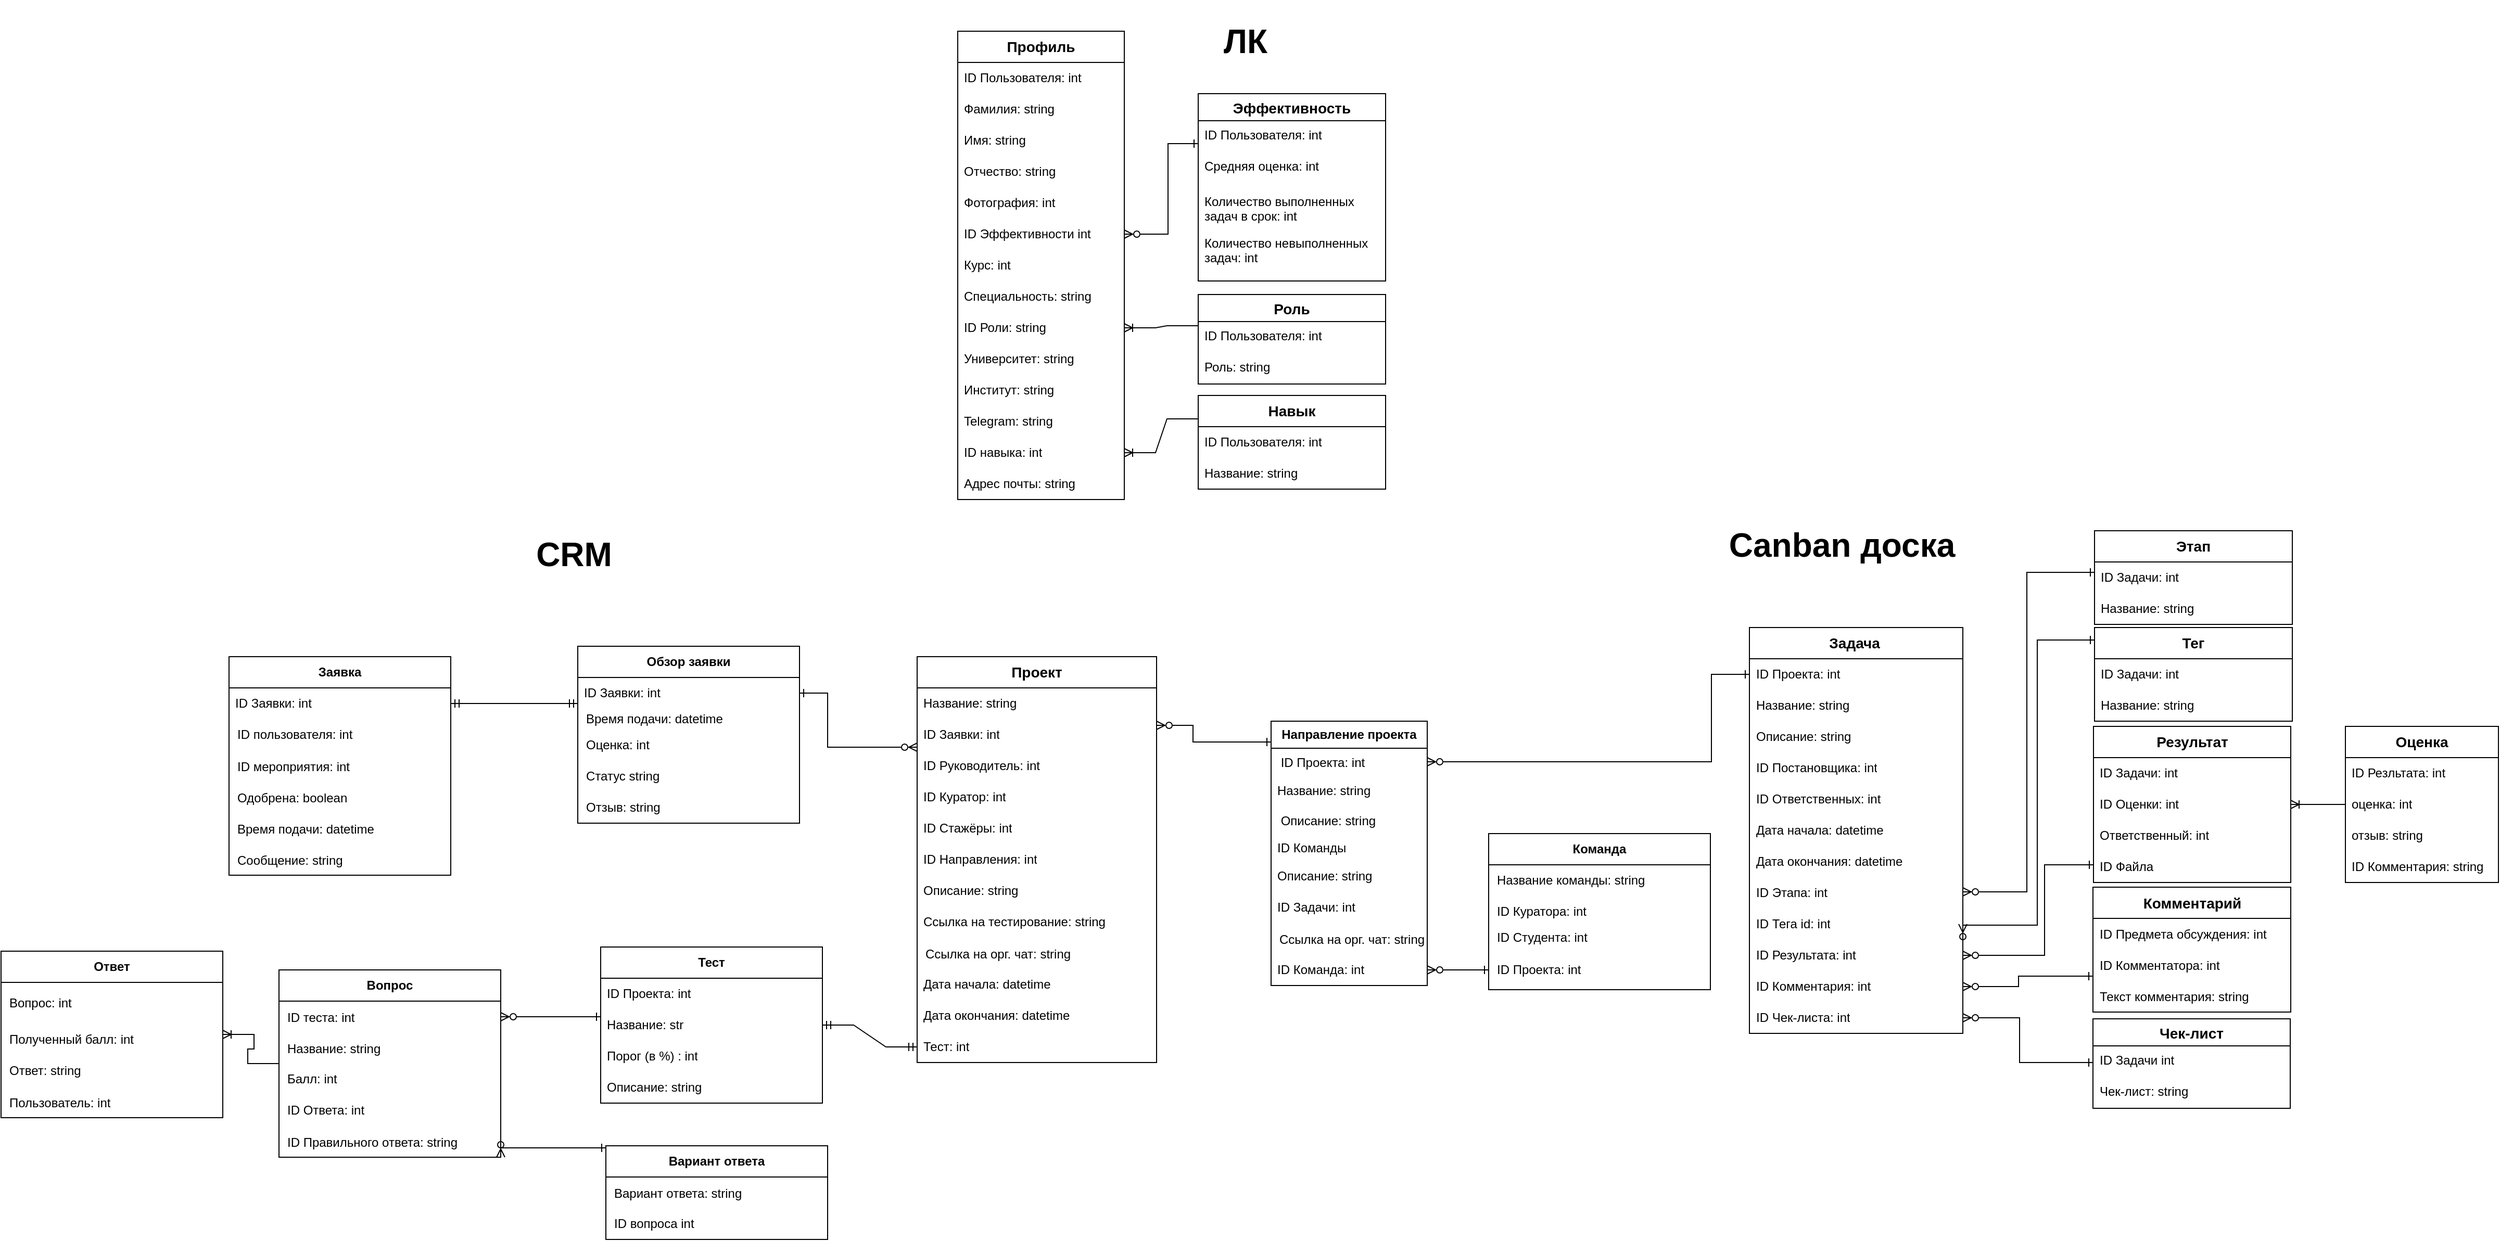 <mxfile version="25.0.3">
  <diagram name="Страница — 1" id="ueh79VDI5DlPUCjF52qU">
    <mxGraphModel dx="5101" dy="1562" grid="1" gridSize="10" guides="1" tooltips="1" connect="1" arrows="1" fold="1" page="1" pageScale="1" pageWidth="1169" pageHeight="827" math="0" shadow="0">
      <root>
        <mxCell id="0" />
        <mxCell id="1" parent="0" />
        <mxCell id="FM_s2L6RaiFU3NMV5SfK-1" value="&lt;h1&gt;&lt;font style=&quot;font-size: 32px;&quot;&gt;СRM&lt;/font&gt;&lt;/h1&gt;" style="text;html=1;align=center;verticalAlign=middle;resizable=0;points=[];autosize=1;strokeColor=none;fillColor=none;" vertex="1" parent="1">
          <mxGeometry x="-2520" y="210" width="100" height="80" as="geometry" />
        </mxCell>
        <mxCell id="FM_s2L6RaiFU3NMV5SfK-2" value="" style="edgeStyle=entityRelationEdgeStyle;fontSize=12;html=1;endArrow=ERmandOne;startArrow=ERmandOne;rounded=0;" edge="1" parent="1" source="FM_s2L6RaiFU3NMV5SfK-115">
          <mxGeometry width="100" height="100" relative="1" as="geometry">
            <mxPoint x="-2581" y="393" as="sourcePoint" />
            <mxPoint x="-2466" y="393" as="targetPoint" />
            <Array as="points">
              <mxPoint x="-2551" y="450" />
            </Array>
          </mxGeometry>
        </mxCell>
        <mxCell id="FM_s2L6RaiFU3NMV5SfK-3" value="&lt;h1&gt;&lt;span style=&quot;font-size: 32px;&quot;&gt;Canban доска&lt;/span&gt;&lt;/h1&gt;" style="text;html=1;align=center;verticalAlign=middle;resizable=0;points=[];autosize=1;strokeColor=none;fillColor=none;" vertex="1" parent="1">
          <mxGeometry x="-1372" y="201" width="240" height="80" as="geometry" />
        </mxCell>
        <mxCell id="FM_s2L6RaiFU3NMV5SfK-4" value="&lt;span style=&quot;font-weight: 700;&quot;&gt;&lt;font style=&quot;font-size: 14px;&quot;&gt;Задача&amp;nbsp;&lt;/font&gt;&lt;/span&gt;" style="swimlane;fontStyle=0;childLayout=stackLayout;horizontal=1;startSize=30;horizontalStack=0;resizeParent=1;resizeParentMax=0;resizeLast=0;collapsible=1;marginBottom=0;whiteSpace=wrap;html=1;" vertex="1" parent="1">
          <mxGeometry x="-1340.5" y="320" width="205" height="390" as="geometry">
            <mxRectangle x="-70" y="90" width="90" height="30" as="alternateBounds" />
          </mxGeometry>
        </mxCell>
        <mxCell id="FM_s2L6RaiFU3NMV5SfK-5" value="ID Проекта: int" style="text;strokeColor=none;fillColor=none;align=left;verticalAlign=middle;spacingLeft=4;spacingRight=4;overflow=hidden;points=[[0,0.5],[1,0.5]];portConstraint=eastwest;rotatable=0;whiteSpace=wrap;html=1;" vertex="1" parent="FM_s2L6RaiFU3NMV5SfK-4">
          <mxGeometry y="30" width="205" height="30" as="geometry" />
        </mxCell>
        <mxCell id="FM_s2L6RaiFU3NMV5SfK-6" value="Название: string" style="text;strokeColor=none;fillColor=none;align=left;verticalAlign=middle;spacingLeft=4;spacingRight=4;overflow=hidden;points=[[0,0.5],[1,0.5]];portConstraint=eastwest;rotatable=0;whiteSpace=wrap;html=1;" vertex="1" parent="FM_s2L6RaiFU3NMV5SfK-4">
          <mxGeometry y="60" width="205" height="30" as="geometry" />
        </mxCell>
        <mxCell id="FM_s2L6RaiFU3NMV5SfK-7" value="Описание: string" style="text;strokeColor=none;fillColor=none;align=left;verticalAlign=middle;spacingLeft=4;spacingRight=4;overflow=hidden;points=[[0,0.5],[1,0.5]];portConstraint=eastwest;rotatable=0;whiteSpace=wrap;html=1;" vertex="1" parent="FM_s2L6RaiFU3NMV5SfK-4">
          <mxGeometry y="90" width="205" height="30" as="geometry" />
        </mxCell>
        <mxCell id="FM_s2L6RaiFU3NMV5SfK-8" value="ID Постановщика: int" style="text;strokeColor=none;fillColor=none;align=left;verticalAlign=middle;spacingLeft=4;spacingRight=4;overflow=hidden;points=[[0,0.5],[1,0.5]];portConstraint=eastwest;rotatable=0;whiteSpace=wrap;html=1;" vertex="1" parent="FM_s2L6RaiFU3NMV5SfK-4">
          <mxGeometry y="120" width="205" height="30" as="geometry" />
        </mxCell>
        <mxCell id="FM_s2L6RaiFU3NMV5SfK-9" value="ID Ответственных: int" style="text;strokeColor=none;fillColor=none;align=left;verticalAlign=middle;spacingLeft=4;spacingRight=4;overflow=hidden;points=[[0,0.5],[1,0.5]];portConstraint=eastwest;rotatable=0;whiteSpace=wrap;html=1;" vertex="1" parent="FM_s2L6RaiFU3NMV5SfK-4">
          <mxGeometry y="150" width="205" height="30" as="geometry" />
        </mxCell>
        <mxCell id="FM_s2L6RaiFU3NMV5SfK-10" value="Дата начала: datetime" style="text;strokeColor=none;fillColor=none;align=left;verticalAlign=middle;spacingLeft=4;spacingRight=4;overflow=hidden;points=[[0,0.5],[1,0.5]];portConstraint=eastwest;rotatable=0;whiteSpace=wrap;html=1;" vertex="1" parent="FM_s2L6RaiFU3NMV5SfK-4">
          <mxGeometry y="180" width="205" height="30" as="geometry" />
        </mxCell>
        <mxCell id="FM_s2L6RaiFU3NMV5SfK-11" value="Дата окончания: datetime" style="text;strokeColor=none;fillColor=none;align=left;verticalAlign=middle;spacingLeft=4;spacingRight=4;overflow=hidden;points=[[0,0.5],[1,0.5]];portConstraint=eastwest;rotatable=0;whiteSpace=wrap;html=1;" vertex="1" parent="FM_s2L6RaiFU3NMV5SfK-4">
          <mxGeometry y="210" width="205" height="30" as="geometry" />
        </mxCell>
        <mxCell id="FM_s2L6RaiFU3NMV5SfK-12" value="ID Этапа: int" style="text;strokeColor=none;fillColor=none;align=left;verticalAlign=middle;spacingLeft=4;spacingRight=4;overflow=hidden;points=[[0,0.5],[1,0.5]];portConstraint=eastwest;rotatable=0;whiteSpace=wrap;html=1;" vertex="1" parent="FM_s2L6RaiFU3NMV5SfK-4">
          <mxGeometry y="240" width="205" height="30" as="geometry" />
        </mxCell>
        <mxCell id="FM_s2L6RaiFU3NMV5SfK-13" value="ID Тега id: int" style="text;strokeColor=none;fillColor=none;align=left;verticalAlign=middle;spacingLeft=4;spacingRight=4;overflow=hidden;points=[[0,0.5],[1,0.5]];portConstraint=eastwest;rotatable=0;whiteSpace=wrap;html=1;" vertex="1" parent="FM_s2L6RaiFU3NMV5SfK-4">
          <mxGeometry y="270" width="205" height="30" as="geometry" />
        </mxCell>
        <mxCell id="FM_s2L6RaiFU3NMV5SfK-14" value="ID Результата: int" style="text;strokeColor=none;fillColor=none;align=left;verticalAlign=middle;spacingLeft=4;spacingRight=4;overflow=hidden;points=[[0,0.5],[1,0.5]];portConstraint=eastwest;rotatable=0;whiteSpace=wrap;html=1;" vertex="1" parent="FM_s2L6RaiFU3NMV5SfK-4">
          <mxGeometry y="300" width="205" height="30" as="geometry" />
        </mxCell>
        <mxCell id="FM_s2L6RaiFU3NMV5SfK-15" value="ID Комментария: int" style="text;strokeColor=none;fillColor=none;align=left;verticalAlign=middle;spacingLeft=4;spacingRight=4;overflow=hidden;points=[[0,0.5],[1,0.5]];portConstraint=eastwest;rotatable=0;whiteSpace=wrap;html=1;" vertex="1" parent="FM_s2L6RaiFU3NMV5SfK-4">
          <mxGeometry y="330" width="205" height="30" as="geometry" />
        </mxCell>
        <mxCell id="FM_s2L6RaiFU3NMV5SfK-16" value="ID Чек-листа: int" style="text;strokeColor=none;fillColor=none;align=left;verticalAlign=middle;spacingLeft=4;spacingRight=4;overflow=hidden;points=[[0,0.5],[1,0.5]];portConstraint=eastwest;rotatable=0;whiteSpace=wrap;html=1;" vertex="1" parent="FM_s2L6RaiFU3NMV5SfK-4">
          <mxGeometry y="360" width="205" height="30" as="geometry" />
        </mxCell>
        <mxCell id="FM_s2L6RaiFU3NMV5SfK-17" value="&lt;b&gt;&lt;font style=&quot;font-size: 14px;&quot;&gt;Проект&lt;/font&gt;&lt;/b&gt;" style="swimlane;fontStyle=0;childLayout=stackLayout;horizontal=1;startSize=30;horizontalStack=0;resizeParent=1;resizeParentMax=0;resizeLast=0;collapsible=1;marginBottom=0;whiteSpace=wrap;html=1;" vertex="1" parent="1">
          <mxGeometry x="-2140" y="348" width="230" height="390" as="geometry">
            <mxRectangle x="-2140" y="348" width="84" height="30" as="alternateBounds" />
          </mxGeometry>
        </mxCell>
        <mxCell id="FM_s2L6RaiFU3NMV5SfK-18" value="Название: string" style="text;strokeColor=none;fillColor=none;align=left;verticalAlign=middle;spacingLeft=4;spacingRight=4;overflow=hidden;points=[[0,0.5],[1,0.5]];portConstraint=eastwest;rotatable=0;whiteSpace=wrap;html=1;" vertex="1" parent="FM_s2L6RaiFU3NMV5SfK-17">
          <mxGeometry y="30" width="230" height="30" as="geometry" />
        </mxCell>
        <mxCell id="FM_s2L6RaiFU3NMV5SfK-19" value="ID Заявки: int" style="text;strokeColor=none;fillColor=none;align=left;verticalAlign=middle;spacingLeft=4;spacingRight=4;overflow=hidden;points=[[0,0.5],[1,0.5]];portConstraint=eastwest;rotatable=0;whiteSpace=wrap;html=1;" vertex="1" parent="FM_s2L6RaiFU3NMV5SfK-17">
          <mxGeometry y="60" width="230" height="30" as="geometry" />
        </mxCell>
        <mxCell id="FM_s2L6RaiFU3NMV5SfK-20" value="ID Руководитель: int" style="text;strokeColor=none;fillColor=none;align=left;verticalAlign=middle;spacingLeft=4;spacingRight=4;overflow=hidden;points=[[0,0.5],[1,0.5]];portConstraint=eastwest;rotatable=0;whiteSpace=wrap;html=1;" vertex="1" parent="FM_s2L6RaiFU3NMV5SfK-17">
          <mxGeometry y="90" width="230" height="30" as="geometry" />
        </mxCell>
        <mxCell id="FM_s2L6RaiFU3NMV5SfK-21" value="ID Куратор: int" style="text;strokeColor=none;fillColor=none;align=left;verticalAlign=middle;spacingLeft=4;spacingRight=4;overflow=hidden;points=[[0,0.5],[1,0.5]];portConstraint=eastwest;rotatable=0;whiteSpace=wrap;html=1;" vertex="1" parent="FM_s2L6RaiFU3NMV5SfK-17">
          <mxGeometry y="120" width="230" height="30" as="geometry" />
        </mxCell>
        <mxCell id="FM_s2L6RaiFU3NMV5SfK-22" value="ID Стажёры: int" style="text;strokeColor=none;fillColor=none;align=left;verticalAlign=middle;spacingLeft=4;spacingRight=4;overflow=hidden;points=[[0,0.5],[1,0.5]];portConstraint=eastwest;rotatable=0;whiteSpace=wrap;html=1;" vertex="1" parent="FM_s2L6RaiFU3NMV5SfK-17">
          <mxGeometry y="150" width="230" height="30" as="geometry" />
        </mxCell>
        <mxCell id="FM_s2L6RaiFU3NMV5SfK-23" value="ID Направления: int" style="text;strokeColor=none;fillColor=none;align=left;verticalAlign=middle;spacingLeft=4;spacingRight=4;overflow=hidden;points=[[0,0.5],[1,0.5]];portConstraint=eastwest;rotatable=0;whiteSpace=wrap;html=1;" vertex="1" parent="FM_s2L6RaiFU3NMV5SfK-17">
          <mxGeometry y="180" width="230" height="30" as="geometry" />
        </mxCell>
        <mxCell id="FM_s2L6RaiFU3NMV5SfK-24" value="Описание: string" style="text;strokeColor=none;fillColor=none;align=left;verticalAlign=middle;spacingLeft=4;spacingRight=4;overflow=hidden;points=[[0,0.5],[1,0.5]];portConstraint=eastwest;rotatable=0;whiteSpace=wrap;html=1;" vertex="1" parent="FM_s2L6RaiFU3NMV5SfK-17">
          <mxGeometry y="210" width="230" height="30" as="geometry" />
        </mxCell>
        <mxCell id="FM_s2L6RaiFU3NMV5SfK-25" value="Ссылка на тестирование: string" style="text;strokeColor=none;fillColor=none;align=left;verticalAlign=middle;spacingLeft=4;spacingRight=4;overflow=hidden;points=[[0,0.5],[1,0.5]];portConstraint=eastwest;rotatable=0;whiteSpace=wrap;html=1;" vertex="1" parent="FM_s2L6RaiFU3NMV5SfK-17">
          <mxGeometry y="240" width="230" height="30" as="geometry" />
        </mxCell>
        <mxCell id="FM_s2L6RaiFU3NMV5SfK-26" value="Ссылка на орг. чат: string" style="shape=partialRectangle;connectable=0;fillColor=none;top=0;left=0;bottom=0;right=0;align=left;spacingLeft=6;overflow=hidden;" vertex="1" parent="FM_s2L6RaiFU3NMV5SfK-17">
          <mxGeometry y="270" width="230" height="30" as="geometry">
            <mxRectangle width="210" height="30" as="alternateBounds" />
          </mxGeometry>
        </mxCell>
        <mxCell id="FM_s2L6RaiFU3NMV5SfK-27" value="Дата начала: datetime" style="text;strokeColor=none;fillColor=none;align=left;verticalAlign=middle;spacingLeft=4;spacingRight=4;overflow=hidden;points=[[0,0.5],[1,0.5]];portConstraint=eastwest;rotatable=0;whiteSpace=wrap;html=1;" vertex="1" parent="FM_s2L6RaiFU3NMV5SfK-17">
          <mxGeometry y="300" width="230" height="30" as="geometry" />
        </mxCell>
        <mxCell id="FM_s2L6RaiFU3NMV5SfK-28" value="Дата окончания: datetime" style="text;strokeColor=none;fillColor=none;align=left;verticalAlign=middle;spacingLeft=4;spacingRight=4;overflow=hidden;points=[[0,0.5],[1,0.5]];portConstraint=eastwest;rotatable=0;whiteSpace=wrap;html=1;" vertex="1" parent="FM_s2L6RaiFU3NMV5SfK-17">
          <mxGeometry y="330" width="230" height="30" as="geometry" />
        </mxCell>
        <mxCell id="FM_s2L6RaiFU3NMV5SfK-29" value="Тест: int" style="text;strokeColor=none;fillColor=none;align=left;verticalAlign=middle;spacingLeft=4;spacingRight=4;overflow=hidden;points=[[0,0.5],[1,0.5]];portConstraint=eastwest;rotatable=0;whiteSpace=wrap;html=1;" vertex="1" parent="FM_s2L6RaiFU3NMV5SfK-17">
          <mxGeometry y="360" width="230" height="30" as="geometry" />
        </mxCell>
        <mxCell id="FM_s2L6RaiFU3NMV5SfK-30" value="&lt;b&gt;&lt;font style=&quot;font-size: 14px;&quot;&gt;Результат&lt;/font&gt;&lt;/b&gt;" style="swimlane;fontStyle=0;childLayout=stackLayout;horizontal=1;startSize=30;horizontalStack=0;resizeParent=1;resizeParentMax=0;resizeLast=0;collapsible=1;marginBottom=0;whiteSpace=wrap;html=1;" vertex="1" parent="1">
          <mxGeometry x="-1010" y="415" width="189.5" height="150" as="geometry" />
        </mxCell>
        <mxCell id="FM_s2L6RaiFU3NMV5SfK-31" value="ID Задачи: int" style="text;strokeColor=none;fillColor=none;align=left;verticalAlign=middle;spacingLeft=4;spacingRight=4;overflow=hidden;points=[[0,0.5],[1,0.5]];portConstraint=eastwest;rotatable=0;whiteSpace=wrap;html=1;" vertex="1" parent="FM_s2L6RaiFU3NMV5SfK-30">
          <mxGeometry y="30" width="189.5" height="30" as="geometry" />
        </mxCell>
        <mxCell id="FM_s2L6RaiFU3NMV5SfK-32" value="ID Оценки: int" style="text;strokeColor=none;fillColor=none;align=left;verticalAlign=middle;spacingLeft=4;spacingRight=4;overflow=hidden;points=[[0,0.5],[1,0.5]];portConstraint=eastwest;rotatable=0;whiteSpace=wrap;html=1;" vertex="1" parent="FM_s2L6RaiFU3NMV5SfK-30">
          <mxGeometry y="60" width="189.5" height="30" as="geometry" />
        </mxCell>
        <mxCell id="FM_s2L6RaiFU3NMV5SfK-33" value="&lt;div&gt;Ответственный&lt;span style=&quot;background-color: initial;&quot;&gt;: int&lt;/span&gt;&lt;/div&gt;" style="text;strokeColor=none;fillColor=none;align=left;verticalAlign=middle;spacingLeft=4;spacingRight=4;overflow=hidden;points=[[0,0.5],[1,0.5]];portConstraint=eastwest;rotatable=0;whiteSpace=wrap;html=1;" vertex="1" parent="FM_s2L6RaiFU3NMV5SfK-30">
          <mxGeometry y="90" width="189.5" height="30" as="geometry" />
        </mxCell>
        <mxCell id="FM_s2L6RaiFU3NMV5SfK-34" value="&lt;div&gt;ID Файла&amp;nbsp;&lt;/div&gt;" style="text;strokeColor=none;fillColor=none;align=left;verticalAlign=middle;spacingLeft=4;spacingRight=4;overflow=hidden;points=[[0,0.5],[1,0.5]];portConstraint=eastwest;rotatable=0;whiteSpace=wrap;html=1;" vertex="1" parent="FM_s2L6RaiFU3NMV5SfK-30">
          <mxGeometry y="120" width="189.5" height="30" as="geometry" />
        </mxCell>
        <mxCell id="FM_s2L6RaiFU3NMV5SfK-35" value="&lt;b&gt;&lt;font style=&quot;font-size: 14px;&quot;&gt;Тег&lt;/font&gt;&lt;/b&gt;" style="swimlane;fontStyle=0;childLayout=stackLayout;horizontal=1;startSize=30;horizontalStack=0;resizeParent=1;resizeParentMax=0;resizeLast=0;collapsible=1;marginBottom=0;whiteSpace=wrap;html=1;" vertex="1" parent="1">
          <mxGeometry x="-1009" y="320" width="190" height="90" as="geometry" />
        </mxCell>
        <mxCell id="FM_s2L6RaiFU3NMV5SfK-36" value="ID Задачи: int" style="text;strokeColor=none;fillColor=none;align=left;verticalAlign=middle;spacingLeft=4;spacingRight=4;overflow=hidden;points=[[0,0.5],[1,0.5]];portConstraint=eastwest;rotatable=0;whiteSpace=wrap;html=1;" vertex="1" parent="FM_s2L6RaiFU3NMV5SfK-35">
          <mxGeometry y="30" width="190" height="30" as="geometry" />
        </mxCell>
        <mxCell id="FM_s2L6RaiFU3NMV5SfK-37" value="Название: string" style="text;strokeColor=none;fillColor=none;align=left;verticalAlign=middle;spacingLeft=4;spacingRight=4;overflow=hidden;points=[[0,0.5],[1,0.5]];portConstraint=eastwest;rotatable=0;whiteSpace=wrap;html=1;" vertex="1" parent="FM_s2L6RaiFU3NMV5SfK-35">
          <mxGeometry y="60" width="190" height="30" as="geometry" />
        </mxCell>
        <mxCell id="FM_s2L6RaiFU3NMV5SfK-38" style="edgeStyle=orthogonalEdgeStyle;rounded=0;orthogonalLoop=1;jettySize=auto;html=1;entryX=0;entryY=0.5;entryDx=0;entryDy=0;exitX=0;exitY=0.5;exitDx=0;exitDy=0;" edge="1" parent="FM_s2L6RaiFU3NMV5SfK-35" source="FM_s2L6RaiFU3NMV5SfK-36" target="FM_s2L6RaiFU3NMV5SfK-36">
          <mxGeometry relative="1" as="geometry">
            <mxPoint x="-140" y="50" as="targetPoint" />
            <Array as="points" />
          </mxGeometry>
        </mxCell>
        <mxCell id="FM_s2L6RaiFU3NMV5SfK-39" value="&lt;b&gt;&lt;font style=&quot;font-size: 14px;&quot;&gt;Профиль&lt;/font&gt;&lt;/b&gt;" style="swimlane;fontStyle=0;childLayout=stackLayout;horizontal=1;startSize=30;horizontalStack=0;resizeParent=1;resizeParentMax=0;resizeLast=0;collapsible=1;marginBottom=0;whiteSpace=wrap;html=1;" vertex="1" parent="1">
          <mxGeometry x="-2101" y="-253" width="160" height="450" as="geometry" />
        </mxCell>
        <mxCell id="FM_s2L6RaiFU3NMV5SfK-40" value="ID Пользователя: int" style="text;strokeColor=none;fillColor=none;align=left;verticalAlign=middle;spacingLeft=4;spacingRight=4;overflow=hidden;points=[[0,0.5],[1,0.5]];portConstraint=eastwest;rotatable=0;whiteSpace=wrap;html=1;" vertex="1" parent="FM_s2L6RaiFU3NMV5SfK-39">
          <mxGeometry y="30" width="160" height="30" as="geometry" />
        </mxCell>
        <mxCell id="FM_s2L6RaiFU3NMV5SfK-41" value="&lt;span style=&quot;text-align: center; text-wrap: nowrap;&quot;&gt;Фамилия&lt;/span&gt;: string" style="text;strokeColor=none;fillColor=none;align=left;verticalAlign=middle;spacingLeft=4;spacingRight=4;overflow=hidden;points=[[0,0.5],[1,0.5]];portConstraint=eastwest;rotatable=0;whiteSpace=wrap;html=1;" vertex="1" parent="FM_s2L6RaiFU3NMV5SfK-39">
          <mxGeometry y="60" width="160" height="30" as="geometry" />
        </mxCell>
        <mxCell id="FM_s2L6RaiFU3NMV5SfK-42" value="&lt;span style=&quot;text-align: center; text-wrap: nowrap;&quot;&gt;Имя&lt;/span&gt;: string" style="text;strokeColor=none;fillColor=none;align=left;verticalAlign=middle;spacingLeft=4;spacingRight=4;overflow=hidden;points=[[0,0.5],[1,0.5]];portConstraint=eastwest;rotatable=0;whiteSpace=wrap;html=1;" vertex="1" parent="FM_s2L6RaiFU3NMV5SfK-39">
          <mxGeometry y="90" width="160" height="30" as="geometry" />
        </mxCell>
        <mxCell id="FM_s2L6RaiFU3NMV5SfK-43" value="&lt;div style=&quot;text-align: center;&quot;&gt;&lt;span style=&quot;background-color: initial;&quot;&gt;&lt;span style=&quot;text-wrap: nowrap;&quot;&gt;Отчество&lt;/span&gt;: string&lt;/span&gt;&lt;/div&gt;" style="text;strokeColor=none;fillColor=none;align=left;verticalAlign=middle;spacingLeft=4;spacingRight=4;overflow=hidden;points=[[0,0.5],[1,0.5]];portConstraint=eastwest;rotatable=0;whiteSpace=wrap;html=1;" vertex="1" parent="FM_s2L6RaiFU3NMV5SfK-39">
          <mxGeometry y="120" width="160" height="30" as="geometry" />
        </mxCell>
        <mxCell id="FM_s2L6RaiFU3NMV5SfK-44" value="Фотография: int" style="text;strokeColor=none;fillColor=none;align=left;verticalAlign=middle;spacingLeft=4;spacingRight=4;overflow=hidden;points=[[0,0.5],[1,0.5]];portConstraint=eastwest;rotatable=0;whiteSpace=wrap;html=1;" vertex="1" parent="FM_s2L6RaiFU3NMV5SfK-39">
          <mxGeometry y="150" width="160" height="30" as="geometry" />
        </mxCell>
        <mxCell id="FM_s2L6RaiFU3NMV5SfK-45" value="ID Эффективности int" style="text;strokeColor=none;fillColor=none;align=left;verticalAlign=middle;spacingLeft=4;spacingRight=4;overflow=hidden;points=[[0,0.5],[1,0.5]];portConstraint=eastwest;rotatable=0;whiteSpace=wrap;html=1;" vertex="1" parent="FM_s2L6RaiFU3NMV5SfK-39">
          <mxGeometry y="180" width="160" height="30" as="geometry" />
        </mxCell>
        <mxCell id="FM_s2L6RaiFU3NMV5SfK-46" value="&lt;div style=&quot;text-align: center;&quot;&gt;&lt;span style=&quot;background-color: initial;&quot;&gt;&lt;span style=&quot;text-wrap: nowrap;&quot;&gt;Курс&lt;/span&gt;: int&lt;/span&gt;&lt;/div&gt;" style="text;strokeColor=none;fillColor=none;align=left;verticalAlign=middle;spacingLeft=4;spacingRight=4;overflow=hidden;points=[[0,0.5],[1,0.5]];portConstraint=eastwest;rotatable=0;whiteSpace=wrap;html=1;" vertex="1" parent="FM_s2L6RaiFU3NMV5SfK-39">
          <mxGeometry y="210" width="160" height="30" as="geometry" />
        </mxCell>
        <mxCell id="FM_s2L6RaiFU3NMV5SfK-47" value="&lt;div style=&quot;text-align: center;&quot;&gt;&lt;span style=&quot;background-color: initial;&quot;&gt;&lt;span style=&quot;text-wrap: nowrap;&quot;&gt;Специальность&lt;/span&gt;: string&lt;/span&gt;&lt;/div&gt;" style="text;strokeColor=none;fillColor=none;align=left;verticalAlign=middle;spacingLeft=4;spacingRight=4;overflow=hidden;points=[[0,0.5],[1,0.5]];portConstraint=eastwest;rotatable=0;whiteSpace=wrap;html=1;" vertex="1" parent="FM_s2L6RaiFU3NMV5SfK-39">
          <mxGeometry y="240" width="160" height="30" as="geometry" />
        </mxCell>
        <mxCell id="FM_s2L6RaiFU3NMV5SfK-48" value="ID Роли: string" style="text;strokeColor=none;fillColor=none;align=left;verticalAlign=middle;spacingLeft=4;spacingRight=4;overflow=hidden;points=[[0,0.5],[1,0.5]];portConstraint=eastwest;rotatable=0;whiteSpace=wrap;html=1;" vertex="1" parent="FM_s2L6RaiFU3NMV5SfK-39">
          <mxGeometry y="270" width="160" height="30" as="geometry" />
        </mxCell>
        <mxCell id="FM_s2L6RaiFU3NMV5SfK-49" value="&lt;div style=&quot;text-align: center;&quot;&gt;&lt;span style=&quot;background-color: initial;&quot;&gt;&lt;span style=&quot;text-wrap: nowrap;&quot;&gt;Университет&lt;/span&gt;: string&lt;/span&gt;&lt;/div&gt;" style="text;strokeColor=none;fillColor=none;align=left;verticalAlign=middle;spacingLeft=4;spacingRight=4;overflow=hidden;points=[[0,0.5],[1,0.5]];portConstraint=eastwest;rotatable=0;whiteSpace=wrap;html=1;" vertex="1" parent="FM_s2L6RaiFU3NMV5SfK-39">
          <mxGeometry y="300" width="160" height="30" as="geometry" />
        </mxCell>
        <mxCell id="FM_s2L6RaiFU3NMV5SfK-50" value="&lt;div style=&quot;text-align: center;&quot;&gt;&lt;span style=&quot;background-color: initial;&quot;&gt;&lt;span style=&quot;text-wrap: nowrap;&quot;&gt;Институт&lt;/span&gt;: string&lt;/span&gt;&lt;/div&gt;" style="text;strokeColor=none;fillColor=none;align=left;verticalAlign=middle;spacingLeft=4;spacingRight=4;overflow=hidden;points=[[0,0.5],[1,0.5]];portConstraint=eastwest;rotatable=0;whiteSpace=wrap;html=1;" vertex="1" parent="FM_s2L6RaiFU3NMV5SfK-39">
          <mxGeometry y="330" width="160" height="30" as="geometry" />
        </mxCell>
        <mxCell id="FM_s2L6RaiFU3NMV5SfK-51" value="Telegram: string" style="text;strokeColor=none;fillColor=none;align=left;verticalAlign=middle;spacingLeft=4;spacingRight=4;overflow=hidden;points=[[0,0.5],[1,0.5]];portConstraint=eastwest;rotatable=0;whiteSpace=wrap;html=1;" vertex="1" parent="FM_s2L6RaiFU3NMV5SfK-39">
          <mxGeometry y="360" width="160" height="30" as="geometry" />
        </mxCell>
        <mxCell id="FM_s2L6RaiFU3NMV5SfK-52" value="&lt;div style=&quot;text-align: center;&quot;&gt;&lt;span style=&quot;background-color: initial;&quot;&gt;&lt;span style=&quot;text-wrap: nowrap;&quot;&gt;ID навыка&lt;/span&gt;: int&lt;/span&gt;&lt;/div&gt;" style="text;strokeColor=none;fillColor=none;align=left;verticalAlign=middle;spacingLeft=4;spacingRight=4;overflow=hidden;points=[[0,0.5],[1,0.5]];portConstraint=eastwest;rotatable=0;whiteSpace=wrap;html=1;" vertex="1" parent="FM_s2L6RaiFU3NMV5SfK-39">
          <mxGeometry y="390" width="160" height="30" as="geometry" />
        </mxCell>
        <mxCell id="FM_s2L6RaiFU3NMV5SfK-53" value="Адрес почты: string" style="text;strokeColor=none;fillColor=none;align=left;verticalAlign=middle;spacingLeft=4;spacingRight=4;overflow=hidden;points=[[0,0.5],[1,0.5]];portConstraint=eastwest;rotatable=0;whiteSpace=wrap;html=1;" vertex="1" parent="FM_s2L6RaiFU3NMV5SfK-39">
          <mxGeometry y="420" width="160" height="30" as="geometry" />
        </mxCell>
        <mxCell id="FM_s2L6RaiFU3NMV5SfK-54" value="&lt;b&gt;&lt;font style=&quot;font-size: 14px;&quot;&gt;Этап&lt;/font&gt;&lt;/b&gt;" style="swimlane;fontStyle=0;childLayout=stackLayout;horizontal=1;startSize=30;horizontalStack=0;resizeParent=1;resizeParentMax=0;resizeLast=0;collapsible=1;marginBottom=0;whiteSpace=wrap;html=1;" vertex="1" parent="1">
          <mxGeometry x="-1009" y="227" width="190" height="90" as="geometry" />
        </mxCell>
        <mxCell id="FM_s2L6RaiFU3NMV5SfK-55" value="ID Задачи: int" style="text;strokeColor=none;fillColor=none;align=left;verticalAlign=middle;spacingLeft=4;spacingRight=4;overflow=hidden;points=[[0,0.5],[1,0.5]];portConstraint=eastwest;rotatable=0;whiteSpace=wrap;html=1;" vertex="1" parent="FM_s2L6RaiFU3NMV5SfK-54">
          <mxGeometry y="30" width="190" height="30" as="geometry" />
        </mxCell>
        <mxCell id="FM_s2L6RaiFU3NMV5SfK-56" value="Название: string" style="text;strokeColor=none;fillColor=none;align=left;verticalAlign=middle;spacingLeft=4;spacingRight=4;overflow=hidden;points=[[0,0.5],[1,0.5]];portConstraint=eastwest;rotatable=0;whiteSpace=wrap;html=1;" vertex="1" parent="FM_s2L6RaiFU3NMV5SfK-54">
          <mxGeometry y="60" width="190" height="30" as="geometry" />
        </mxCell>
        <mxCell id="FM_s2L6RaiFU3NMV5SfK-57" style="edgeStyle=orthogonalEdgeStyle;rounded=0;orthogonalLoop=1;jettySize=auto;html=1;entryX=0;entryY=0.5;entryDx=0;entryDy=0;exitX=0;exitY=0.5;exitDx=0;exitDy=0;" edge="1" parent="FM_s2L6RaiFU3NMV5SfK-54" source="FM_s2L6RaiFU3NMV5SfK-55" target="FM_s2L6RaiFU3NMV5SfK-55">
          <mxGeometry relative="1" as="geometry">
            <mxPoint x="-140" y="50" as="targetPoint" />
            <Array as="points" />
          </mxGeometry>
        </mxCell>
        <mxCell id="FM_s2L6RaiFU3NMV5SfK-58" value="&lt;span style=&quot;font-weight: 700;&quot;&gt;&lt;font style=&quot;font-size: 14px;&quot;&gt;Комментарий&lt;/font&gt;&lt;/span&gt;" style="swimlane;fontStyle=0;childLayout=stackLayout;horizontal=1;startSize=30;horizontalStack=0;resizeParent=1;resizeParentMax=0;resizeLast=0;collapsible=1;marginBottom=0;whiteSpace=wrap;html=1;" vertex="1" parent="1">
          <mxGeometry x="-1010.5" y="569.5" width="190" height="120" as="geometry" />
        </mxCell>
        <mxCell id="FM_s2L6RaiFU3NMV5SfK-59" value="ID Предмета обсуждения: int&amp;nbsp;" style="text;strokeColor=none;fillColor=none;align=left;verticalAlign=middle;spacingLeft=4;spacingRight=4;overflow=hidden;points=[[0,0.5],[1,0.5]];portConstraint=eastwest;rotatable=0;whiteSpace=wrap;html=1;" vertex="1" parent="FM_s2L6RaiFU3NMV5SfK-58">
          <mxGeometry y="30" width="190" height="30" as="geometry" />
        </mxCell>
        <mxCell id="FM_s2L6RaiFU3NMV5SfK-60" value="ID Комментатора: int&amp;nbsp;" style="text;strokeColor=none;fillColor=none;align=left;verticalAlign=middle;spacingLeft=4;spacingRight=4;overflow=hidden;points=[[0,0.5],[1,0.5]];portConstraint=eastwest;rotatable=0;whiteSpace=wrap;html=1;" vertex="1" parent="FM_s2L6RaiFU3NMV5SfK-58">
          <mxGeometry y="60" width="190" height="30" as="geometry" />
        </mxCell>
        <mxCell id="FM_s2L6RaiFU3NMV5SfK-61" value="Текст комментария: string" style="text;strokeColor=none;fillColor=none;align=left;verticalAlign=middle;spacingLeft=4;spacingRight=4;overflow=hidden;points=[[0,0.5],[1,0.5]];portConstraint=eastwest;rotatable=0;whiteSpace=wrap;html=1;" vertex="1" parent="FM_s2L6RaiFU3NMV5SfK-58">
          <mxGeometry y="90" width="190" height="30" as="geometry" />
        </mxCell>
        <mxCell id="FM_s2L6RaiFU3NMV5SfK-62" value="Роль" style="swimlane;fontStyle=1;childLayout=stackLayout;horizontal=1;startSize=26;horizontalStack=0;resizeParent=1;resizeParentMax=0;resizeLast=0;collapsible=1;marginBottom=0;align=center;fontSize=14;" vertex="1" parent="1">
          <mxGeometry x="-1870" width="180" height="86" as="geometry" />
        </mxCell>
        <mxCell id="FM_s2L6RaiFU3NMV5SfK-63" value="ID Пользователя: int" style="text;strokeColor=none;fillColor=none;spacingLeft=4;spacingRight=4;overflow=hidden;rotatable=0;points=[[0,0.5],[1,0.5]];portConstraint=eastwest;fontSize=12;whiteSpace=wrap;html=1;" vertex="1" parent="FM_s2L6RaiFU3NMV5SfK-62">
          <mxGeometry y="26" width="180" height="30" as="geometry" />
        </mxCell>
        <mxCell id="FM_s2L6RaiFU3NMV5SfK-64" value="Роль: string" style="text;strokeColor=none;fillColor=none;spacingLeft=4;spacingRight=4;overflow=hidden;rotatable=0;points=[[0,0.5],[1,0.5]];portConstraint=eastwest;fontSize=12;whiteSpace=wrap;html=1;" vertex="1" parent="FM_s2L6RaiFU3NMV5SfK-62">
          <mxGeometry y="56" width="180" height="30" as="geometry" />
        </mxCell>
        <mxCell id="FM_s2L6RaiFU3NMV5SfK-65" value="Чек-лист" style="swimlane;fontStyle=1;childLayout=stackLayout;horizontal=1;startSize=26;horizontalStack=0;resizeParent=1;resizeParentMax=0;resizeLast=0;collapsible=1;marginBottom=0;align=center;fontSize=14;" vertex="1" parent="1">
          <mxGeometry x="-1010.5" y="696" width="189.5" height="86" as="geometry" />
        </mxCell>
        <mxCell id="FM_s2L6RaiFU3NMV5SfK-66" value="ID Задачи int" style="text;strokeColor=none;fillColor=none;spacingLeft=4;spacingRight=4;overflow=hidden;rotatable=0;points=[[0,0.5],[1,0.5]];portConstraint=eastwest;fontSize=12;whiteSpace=wrap;html=1;" vertex="1" parent="FM_s2L6RaiFU3NMV5SfK-65">
          <mxGeometry y="26" width="189.5" height="30" as="geometry" />
        </mxCell>
        <mxCell id="FM_s2L6RaiFU3NMV5SfK-67" value="Чек-лист: string" style="text;strokeColor=none;fillColor=none;spacingLeft=4;spacingRight=4;overflow=hidden;rotatable=0;points=[[0,0.5],[1,0.5]];portConstraint=eastwest;fontSize=12;whiteSpace=wrap;html=1;" vertex="1" parent="FM_s2L6RaiFU3NMV5SfK-65">
          <mxGeometry y="56" width="189.5" height="30" as="geometry" />
        </mxCell>
        <mxCell id="FM_s2L6RaiFU3NMV5SfK-68" value="Эффективность" style="swimlane;fontStyle=1;childLayout=stackLayout;horizontal=1;startSize=26;horizontalStack=0;resizeParent=1;resizeParentMax=0;resizeLast=0;collapsible=1;marginBottom=0;align=center;fontSize=14;" vertex="1" parent="1">
          <mxGeometry x="-1870" y="-193" width="180" height="180" as="geometry" />
        </mxCell>
        <mxCell id="FM_s2L6RaiFU3NMV5SfK-69" value="ID Пользователя: int" style="text;strokeColor=none;fillColor=none;spacingLeft=4;spacingRight=4;overflow=hidden;rotatable=0;points=[[0,0.5],[1,0.5]];portConstraint=eastwest;fontSize=12;whiteSpace=wrap;html=1;" vertex="1" parent="FM_s2L6RaiFU3NMV5SfK-68">
          <mxGeometry y="26" width="180" height="30" as="geometry" />
        </mxCell>
        <mxCell id="FM_s2L6RaiFU3NMV5SfK-70" value="Средняя оценка: int" style="text;strokeColor=none;fillColor=none;spacingLeft=4;spacingRight=4;overflow=hidden;rotatable=0;points=[[0,0.5],[1,0.5]];portConstraint=eastwest;fontSize=12;whiteSpace=wrap;html=1;" vertex="1" parent="FM_s2L6RaiFU3NMV5SfK-68">
          <mxGeometry y="56" width="180" height="34" as="geometry" />
        </mxCell>
        <mxCell id="FM_s2L6RaiFU3NMV5SfK-71" value="Количество выполненных задач в срок: int" style="text;strokeColor=none;fillColor=none;spacingLeft=4;spacingRight=4;overflow=hidden;rotatable=0;points=[[0,0.5],[1,0.5]];portConstraint=eastwest;fontSize=12;whiteSpace=wrap;html=1;" vertex="1" parent="FM_s2L6RaiFU3NMV5SfK-68">
          <mxGeometry y="90" width="180" height="40" as="geometry" />
        </mxCell>
        <mxCell id="FM_s2L6RaiFU3NMV5SfK-72" value="Количество невыполненных задач: int" style="text;strokeColor=none;fillColor=none;spacingLeft=4;spacingRight=4;overflow=hidden;rotatable=0;points=[[0,0.5],[1,0.5]];portConstraint=eastwest;fontSize=12;whiteSpace=wrap;html=1;" vertex="1" parent="FM_s2L6RaiFU3NMV5SfK-68">
          <mxGeometry y="130" width="180" height="50" as="geometry" />
        </mxCell>
        <mxCell id="FM_s2L6RaiFU3NMV5SfK-73" value="&lt;span style=&quot;font-size: 14px;&quot;&gt;&lt;b&gt;Оценка&lt;/b&gt;&lt;/span&gt;" style="swimlane;fontStyle=0;childLayout=stackLayout;horizontal=1;startSize=30;horizontalStack=0;resizeParent=1;resizeParentMax=0;resizeLast=0;collapsible=1;marginBottom=0;whiteSpace=wrap;html=1;" vertex="1" parent="1">
          <mxGeometry x="-768" y="415" width="147" height="150" as="geometry" />
        </mxCell>
        <mxCell id="FM_s2L6RaiFU3NMV5SfK-74" value="ID Резльтата: int" style="text;strokeColor=none;fillColor=none;align=left;verticalAlign=middle;spacingLeft=4;spacingRight=4;overflow=hidden;points=[[0,0.5],[1,0.5]];portConstraint=eastwest;rotatable=0;whiteSpace=wrap;html=1;" vertex="1" parent="FM_s2L6RaiFU3NMV5SfK-73">
          <mxGeometry y="30" width="147" height="30" as="geometry" />
        </mxCell>
        <mxCell id="FM_s2L6RaiFU3NMV5SfK-75" value="оценка: int" style="text;strokeColor=none;fillColor=none;align=left;verticalAlign=middle;spacingLeft=4;spacingRight=4;overflow=hidden;points=[[0,0.5],[1,0.5]];portConstraint=eastwest;rotatable=0;whiteSpace=wrap;html=1;" vertex="1" parent="FM_s2L6RaiFU3NMV5SfK-73">
          <mxGeometry y="60" width="147" height="30" as="geometry" />
        </mxCell>
        <mxCell id="FM_s2L6RaiFU3NMV5SfK-76" style="edgeStyle=orthogonalEdgeStyle;rounded=0;orthogonalLoop=1;jettySize=auto;html=1;entryX=0;entryY=0.5;entryDx=0;entryDy=0;exitX=0;exitY=0.5;exitDx=0;exitDy=0;" edge="1" parent="FM_s2L6RaiFU3NMV5SfK-73" source="FM_s2L6RaiFU3NMV5SfK-74" target="FM_s2L6RaiFU3NMV5SfK-74">
          <mxGeometry relative="1" as="geometry">
            <mxPoint x="-140" y="50" as="targetPoint" />
            <Array as="points" />
          </mxGeometry>
        </mxCell>
        <mxCell id="FM_s2L6RaiFU3NMV5SfK-77" value="отзыв: string" style="text;strokeColor=none;fillColor=none;align=left;verticalAlign=middle;spacingLeft=4;spacingRight=4;overflow=hidden;points=[[0,0.5],[1,0.5]];portConstraint=eastwest;rotatable=0;whiteSpace=wrap;html=1;" vertex="1" parent="FM_s2L6RaiFU3NMV5SfK-73">
          <mxGeometry y="90" width="147" height="30" as="geometry" />
        </mxCell>
        <mxCell id="FM_s2L6RaiFU3NMV5SfK-78" value="ID Комментария: string" style="text;strokeColor=none;fillColor=none;align=left;verticalAlign=middle;spacingLeft=4;spacingRight=4;overflow=hidden;points=[[0,0.5],[1,0.5]];portConstraint=eastwest;rotatable=0;whiteSpace=wrap;html=1;" vertex="1" parent="FM_s2L6RaiFU3NMV5SfK-73">
          <mxGeometry y="120" width="147" height="30" as="geometry" />
        </mxCell>
        <mxCell id="FM_s2L6RaiFU3NMV5SfK-79" value="&amp;nbsp; &amp;nbsp; &amp;nbsp;" style="text;html=1;align=center;verticalAlign=middle;resizable=0;points=[];autosize=1;strokeColor=none;fillColor=none;" vertex="1" parent="1">
          <mxGeometry x="-1750" y="528" width="40" height="30" as="geometry" />
        </mxCell>
        <mxCell id="FM_s2L6RaiFU3NMV5SfK-80" value="&lt;b&gt;&lt;font style=&quot;font-size: 14px;&quot;&gt;Навык&lt;/font&gt;&lt;/b&gt;" style="swimlane;fontStyle=0;childLayout=stackLayout;horizontal=1;startSize=30;horizontalStack=0;resizeParent=1;resizeParentMax=0;resizeLast=0;collapsible=1;marginBottom=0;whiteSpace=wrap;html=1;" vertex="1" parent="1">
          <mxGeometry x="-1870" y="97" width="180" height="90" as="geometry" />
        </mxCell>
        <mxCell id="FM_s2L6RaiFU3NMV5SfK-81" value="ID Пользователя: int" style="text;strokeColor=none;fillColor=none;align=left;verticalAlign=middle;spacingLeft=4;spacingRight=4;overflow=hidden;points=[[0,0.5],[1,0.5]];portConstraint=eastwest;rotatable=0;whiteSpace=wrap;html=1;" vertex="1" parent="FM_s2L6RaiFU3NMV5SfK-80">
          <mxGeometry y="30" width="180" height="30" as="geometry" />
        </mxCell>
        <mxCell id="FM_s2L6RaiFU3NMV5SfK-82" value="Название: string" style="text;strokeColor=none;fillColor=none;align=left;verticalAlign=middle;spacingLeft=4;spacingRight=4;overflow=hidden;points=[[0,0.5],[1,0.5]];portConstraint=eastwest;rotatable=0;whiteSpace=wrap;html=1;" vertex="1" parent="FM_s2L6RaiFU3NMV5SfK-80">
          <mxGeometry y="60" width="180" height="30" as="geometry" />
        </mxCell>
        <mxCell id="FM_s2L6RaiFU3NMV5SfK-83" style="edgeStyle=orthogonalEdgeStyle;rounded=0;orthogonalLoop=1;jettySize=auto;html=1;entryX=0;entryY=0.5;entryDx=0;entryDy=0;exitX=0;exitY=0.5;exitDx=0;exitDy=0;" edge="1" parent="FM_s2L6RaiFU3NMV5SfK-80" source="FM_s2L6RaiFU3NMV5SfK-81" target="FM_s2L6RaiFU3NMV5SfK-81">
          <mxGeometry relative="1" as="geometry">
            <mxPoint x="-140" y="50" as="targetPoint" />
            <Array as="points" />
          </mxGeometry>
        </mxCell>
        <mxCell id="FM_s2L6RaiFU3NMV5SfK-84" value="" style="edgeStyle=entityRelationEdgeStyle;fontSize=12;html=1;endArrow=ERoneToMany;rounded=0;exitX=0;exitY=0.25;exitDx=0;exitDy=0;entryX=1;entryY=0.5;entryDx=0;entryDy=0;" edge="1" parent="1" source="FM_s2L6RaiFU3NMV5SfK-80" target="FM_s2L6RaiFU3NMV5SfK-52">
          <mxGeometry width="100" height="100" relative="1" as="geometry">
            <mxPoint x="-2101" y="207" as="sourcePoint" />
            <mxPoint x="-1940" y="172.0" as="targetPoint" />
            <Array as="points">
              <mxPoint x="-2244.77" y="-56" />
              <mxPoint x="-2064" y="157" />
              <mxPoint x="-2072.77" y="187" />
              <mxPoint x="-2614.77" y="-16" />
              <mxPoint x="-3044.77" y="144" />
              <mxPoint x="-2704.77" y="84" />
              <mxPoint x="-2564.77" y="-16" />
            </Array>
          </mxGeometry>
        </mxCell>
        <mxCell id="FM_s2L6RaiFU3NMV5SfK-85" value="" style="edgeStyle=entityRelationEdgeStyle;fontSize=12;html=1;endArrow=ERoneToMany;rounded=0;exitX=0;exitY=0.133;exitDx=0;exitDy=0;exitPerimeter=0;entryX=1;entryY=0.5;entryDx=0;entryDy=0;" edge="1" parent="1" source="FM_s2L6RaiFU3NMV5SfK-63" target="FM_s2L6RaiFU3NMV5SfK-48">
          <mxGeometry width="100" height="100" relative="1" as="geometry">
            <mxPoint x="-1726" y="-53" as="sourcePoint" />
            <mxPoint x="-1880" y="-23" as="targetPoint" />
            <Array as="points">
              <mxPoint x="-1912" y="-226" />
              <mxPoint x="-2282" y="-186" />
              <mxPoint x="-2712" y="-26" />
              <mxPoint x="-2372" y="-86" />
              <mxPoint x="-2232" y="-186" />
            </Array>
          </mxGeometry>
        </mxCell>
        <mxCell id="FM_s2L6RaiFU3NMV5SfK-86" value="" style="edgeStyle=entityRelationEdgeStyle;fontSize=12;html=1;endArrow=ERmandOne;startArrow=ERmandOne;rounded=0;jumpStyle=arc;entryX=0;entryY=0.5;entryDx=0;entryDy=0;" edge="1" parent="1" source="FM_s2L6RaiFU3NMV5SfK-121" target="FM_s2L6RaiFU3NMV5SfK-29">
          <mxGeometry width="100" height="100" relative="1" as="geometry">
            <mxPoint x="-2253" y="680" as="sourcePoint" />
            <mxPoint x="-2140" y="712" as="targetPoint" />
            <Array as="points">
              <mxPoint x="-1400" y="1060.5" />
              <mxPoint x="-1810" y="870.5" />
            </Array>
          </mxGeometry>
        </mxCell>
        <mxCell id="FM_s2L6RaiFU3NMV5SfK-87" value="&lt;h1&gt;&lt;font style=&quot;font-size: 32px;&quot;&gt;ЛК&lt;/font&gt;&lt;/h1&gt;" style="text;html=1;align=center;verticalAlign=middle;resizable=0;points=[];autosize=1;strokeColor=none;fillColor=none;" vertex="1" parent="1">
          <mxGeometry x="-1860" y="-283" width="70" height="80" as="geometry" />
        </mxCell>
        <mxCell id="FM_s2L6RaiFU3NMV5SfK-88" value="" style="shape=tableRow;horizontal=0;startSize=0;swimlaneHead=0;swimlaneBody=0;fillColor=none;collapsible=0;dropTarget=0;points=[[0,0.5],[1,0.5]];portConstraint=eastwest;top=0;left=0;right=0;bottom=0;" vertex="1" parent="1">
          <mxGeometry x="-1820" y="570" width="213" height="30" as="geometry" />
        </mxCell>
        <mxCell id="FM_s2L6RaiFU3NMV5SfK-89" value="" style="shape=partialRectangle;connectable=0;fillColor=none;top=0;left=0;bottom=0;right=0;editable=1;overflow=hidden;whiteSpace=wrap;html=1;" vertex="1" parent="FM_s2L6RaiFU3NMV5SfK-88">
          <mxGeometry width="30" height="30" as="geometry">
            <mxRectangle width="30" height="30" as="alternateBounds" />
          </mxGeometry>
        </mxCell>
        <mxCell id="FM_s2L6RaiFU3NMV5SfK-90" value="&lt;b&gt;Направление проекта&lt;/b&gt;" style="swimlane;fontStyle=0;childLayout=stackLayout;horizontal=1;startSize=26;fillColor=none;horizontalStack=0;resizeParent=1;resizeParentMax=0;resizeLast=0;collapsible=1;marginBottom=0;whiteSpace=wrap;html=1;" vertex="1" parent="1">
          <mxGeometry x="-1800" y="410" width="150" height="254" as="geometry">
            <mxRectangle x="-2350" y="113" width="120" height="30" as="alternateBounds" />
          </mxGeometry>
        </mxCell>
        <mxCell id="FM_s2L6RaiFU3NMV5SfK-91" value="&amp;nbsp;ID Проекта: int" style="text;strokeColor=none;fillColor=none;align=left;verticalAlign=top;spacingLeft=4;spacingRight=4;overflow=hidden;rotatable=0;points=[[0,0.5],[1,0.5]];portConstraint=eastwest;whiteSpace=wrap;html=1;" vertex="1" parent="FM_s2L6RaiFU3NMV5SfK-90">
          <mxGeometry y="26" width="150" height="26" as="geometry" />
        </mxCell>
        <mxCell id="FM_s2L6RaiFU3NMV5SfK-92" value="Название: string" style="text;strokeColor=none;fillColor=none;align=left;verticalAlign=middle;spacingLeft=4;spacingRight=4;overflow=hidden;points=[[0,0.5],[1,0.5]];portConstraint=eastwest;rotatable=0;whiteSpace=wrap;html=1;" vertex="1" parent="FM_s2L6RaiFU3NMV5SfK-90">
          <mxGeometry y="52" width="150" height="30" as="geometry" />
        </mxCell>
        <mxCell id="FM_s2L6RaiFU3NMV5SfK-93" value="&amp;nbsp;Описание: string&lt;div&gt;&lt;br&gt;&lt;/div&gt;&lt;div&gt;&lt;br&gt;&lt;/div&gt;" style="text;strokeColor=none;fillColor=none;align=left;verticalAlign=top;spacingLeft=4;spacingRight=4;overflow=hidden;rotatable=0;points=[[0,0.5],[1,0.5]];portConstraint=eastwest;whiteSpace=wrap;html=1;" vertex="1" parent="FM_s2L6RaiFU3NMV5SfK-90">
          <mxGeometry y="82" width="150" height="26" as="geometry" />
        </mxCell>
        <mxCell id="FM_s2L6RaiFU3NMV5SfK-94" value="&lt;div&gt;ID Команды&lt;br&gt;&lt;/div&gt;" style="text;strokeColor=none;fillColor=none;align=left;verticalAlign=top;spacingLeft=4;spacingRight=4;overflow=hidden;rotatable=0;points=[[0,0.5],[1,0.5]];portConstraint=eastwest;whiteSpace=wrap;html=1;" vertex="1" parent="FM_s2L6RaiFU3NMV5SfK-90">
          <mxGeometry y="108" width="150" height="26" as="geometry" />
        </mxCell>
        <mxCell id="FM_s2L6RaiFU3NMV5SfK-95" value="Описание: string" style="text;strokeColor=none;fillColor=none;align=left;verticalAlign=middle;spacingLeft=4;spacingRight=4;overflow=hidden;points=[[0,0.5],[1,0.5]];portConstraint=eastwest;rotatable=0;whiteSpace=wrap;html=1;" vertex="1" parent="FM_s2L6RaiFU3NMV5SfK-90">
          <mxGeometry y="134" width="150" height="30" as="geometry" />
        </mxCell>
        <mxCell id="FM_s2L6RaiFU3NMV5SfK-96" value="ID Задачи: int" style="text;strokeColor=none;fillColor=none;align=left;verticalAlign=middle;spacingLeft=4;spacingRight=4;overflow=hidden;points=[[0,0.5],[1,0.5]];portConstraint=eastwest;rotatable=0;whiteSpace=wrap;html=1;" vertex="1" parent="FM_s2L6RaiFU3NMV5SfK-90">
          <mxGeometry y="164" width="150" height="30" as="geometry" />
        </mxCell>
        <mxCell id="FM_s2L6RaiFU3NMV5SfK-97" value="Ссылка на орг. чат: string" style="shape=partialRectangle;connectable=0;fillColor=none;top=0;left=0;bottom=0;right=0;align=left;spacingLeft=6;overflow=hidden;" vertex="1" parent="FM_s2L6RaiFU3NMV5SfK-90">
          <mxGeometry y="194" width="150" height="30" as="geometry">
            <mxRectangle width="210" height="30" as="alternateBounds" />
          </mxGeometry>
        </mxCell>
        <mxCell id="FM_s2L6RaiFU3NMV5SfK-98" value="ID Команда: int" style="text;strokeColor=none;fillColor=none;align=left;verticalAlign=middle;spacingLeft=4;spacingRight=4;overflow=hidden;points=[[0,0.5],[1,0.5]];portConstraint=eastwest;rotatable=0;whiteSpace=wrap;html=1;" vertex="1" parent="FM_s2L6RaiFU3NMV5SfK-90">
          <mxGeometry y="224" width="150" height="30" as="geometry" />
        </mxCell>
        <mxCell id="FM_s2L6RaiFU3NMV5SfK-99" value="" style="edgeStyle=entityRelationEdgeStyle;fontSize=12;html=1;endArrow=ERoneToMany;rounded=0;" edge="1" parent="1" source="FM_s2L6RaiFU3NMV5SfK-126" target="FM_s2L6RaiFU3NMV5SfK-132">
          <mxGeometry width="100" height="100" relative="1" as="geometry">
            <mxPoint x="-2770" y="795" as="sourcePoint" />
            <mxPoint x="-2833.19" y="759.96" as="targetPoint" />
            <Array as="points">
              <mxPoint x="-2780" y="750" />
              <mxPoint x="-3102.77" y="479" />
              <mxPoint x="-2810" y="790" />
              <mxPoint x="-2922" y="692" />
              <mxPoint x="-2930.77" y="722" />
              <mxPoint x="-3472.77" y="519" />
              <mxPoint x="-3902.77" y="679" />
              <mxPoint x="-3562.77" y="619" />
              <mxPoint x="-3422.77" y="519" />
            </Array>
          </mxGeometry>
        </mxCell>
        <mxCell id="FM_s2L6RaiFU3NMV5SfK-100" value="" style="edgeStyle=entityRelationEdgeStyle;fontSize=12;html=1;endArrow=ERoneToMany;rounded=0;" edge="1" parent="1" source="FM_s2L6RaiFU3NMV5SfK-73" target="FM_s2L6RaiFU3NMV5SfK-32">
          <mxGeometry width="100" height="100" relative="1" as="geometry">
            <mxPoint x="-350" y="398" as="sourcePoint" />
            <mxPoint x="-557" y="638" as="targetPoint" />
            <Array as="points">
              <mxPoint x="-455" y="544" />
            </Array>
          </mxGeometry>
        </mxCell>
        <mxCell id="FM_s2L6RaiFU3NMV5SfK-101" style="edgeStyle=orthogonalEdgeStyle;rounded=0;orthogonalLoop=1;jettySize=auto;html=1;startArrow=ERone;startFill=0;endArrow=ERzeroToMany;endFill=0;exitX=0;exitY=0.5;exitDx=0;exitDy=0;entryX=1;entryY=0.5;entryDx=0;entryDy=0;" edge="1" parent="1" source="FM_s2L6RaiFU3NMV5SfK-5" target="FM_s2L6RaiFU3NMV5SfK-91">
          <mxGeometry relative="1" as="geometry">
            <Array as="points">
              <mxPoint x="-1377" y="365" />
              <mxPoint x="-1377" y="449" />
            </Array>
            <mxPoint x="-1688" y="347.91" as="sourcePoint" />
            <mxPoint x="-1377" y="189.91" as="targetPoint" />
          </mxGeometry>
        </mxCell>
        <mxCell id="FM_s2L6RaiFU3NMV5SfK-102" style="edgeStyle=orthogonalEdgeStyle;rounded=0;orthogonalLoop=1;jettySize=auto;html=1;startArrow=ERone;startFill=0;endArrow=ERzeroToMany;endFill=0;entryX=1;entryY=0.5;entryDx=0;entryDy=0;" edge="1" parent="1" source="FM_s2L6RaiFU3NMV5SfK-68" target="FM_s2L6RaiFU3NMV5SfK-45">
          <mxGeometry relative="1" as="geometry">
            <Array as="points">
              <mxPoint x="-1899" y="-145" />
              <mxPoint x="-1899" y="-58" />
            </Array>
            <mxPoint x="-1409" y="-128.09" as="sourcePoint" />
            <mxPoint x="-1719" y="-44.09" as="targetPoint" />
          </mxGeometry>
        </mxCell>
        <mxCell id="FM_s2L6RaiFU3NMV5SfK-103" style="edgeStyle=orthogonalEdgeStyle;rounded=0;orthogonalLoop=1;jettySize=auto;html=1;startArrow=ERone;startFill=0;endArrow=ERzeroToMany;endFill=0;entryX=1;entryY=0.5;entryDx=0;entryDy=0;" edge="1" parent="1" source="FM_s2L6RaiFU3NMV5SfK-65" target="FM_s2L6RaiFU3NMV5SfK-16">
          <mxGeometry relative="1" as="geometry">
            <Array as="points">
              <mxPoint x="-1081" y="738" />
              <mxPoint x="-1081" y="695" />
            </Array>
            <mxPoint x="-1092" y="738" as="sourcePoint" />
            <mxPoint x="-1163" y="825" as="targetPoint" />
          </mxGeometry>
        </mxCell>
        <mxCell id="FM_s2L6RaiFU3NMV5SfK-104" style="edgeStyle=orthogonalEdgeStyle;rounded=0;orthogonalLoop=1;jettySize=auto;html=1;startArrow=ERone;startFill=0;endArrow=ERzeroToMany;endFill=0;entryX=1;entryY=0.5;entryDx=0;entryDy=0;" edge="1" parent="1" source="FM_s2L6RaiFU3NMV5SfK-58" target="FM_s2L6RaiFU3NMV5SfK-15">
          <mxGeometry relative="1" as="geometry">
            <Array as="points">
              <mxPoint x="-1082" y="655" />
              <mxPoint x="-1082" y="665" />
            </Array>
            <mxPoint x="-1010.5" y="655" as="sourcePoint" />
            <mxPoint x="-1135.5" y="612" as="targetPoint" />
          </mxGeometry>
        </mxCell>
        <mxCell id="FM_s2L6RaiFU3NMV5SfK-105" style="edgeStyle=orthogonalEdgeStyle;rounded=0;orthogonalLoop=1;jettySize=auto;html=1;startArrow=ERone;startFill=0;endArrow=ERzeroToMany;endFill=0;entryX=1;entryY=0.5;entryDx=0;entryDy=0;" edge="1" parent="1" source="FM_s2L6RaiFU3NMV5SfK-30" target="FM_s2L6RaiFU3NMV5SfK-14">
          <mxGeometry relative="1" as="geometry">
            <Array as="points">
              <mxPoint x="-1057" y="548" />
              <mxPoint x="-1057" y="635" />
            </Array>
            <mxPoint x="-1018" y="547.95" as="sourcePoint" />
            <mxPoint x="-1143" y="557.95" as="targetPoint" />
          </mxGeometry>
        </mxCell>
        <mxCell id="FM_s2L6RaiFU3NMV5SfK-106" style="edgeStyle=orthogonalEdgeStyle;rounded=0;orthogonalLoop=1;jettySize=auto;html=1;startArrow=ERone;startFill=0;endArrow=ERzeroToMany;endFill=0;" edge="1" parent="1" source="FM_s2L6RaiFU3NMV5SfK-54" target="FM_s2L6RaiFU3NMV5SfK-12">
          <mxGeometry relative="1" as="geometry">
            <Array as="points">
              <mxPoint x="-1074" y="267" />
              <mxPoint x="-1074" y="574" />
            </Array>
            <mxPoint x="-1003" y="337" as="sourcePoint" />
            <mxPoint x="-1128" y="424" as="targetPoint" />
          </mxGeometry>
        </mxCell>
        <mxCell id="FM_s2L6RaiFU3NMV5SfK-107" style="edgeStyle=orthogonalEdgeStyle;rounded=0;orthogonalLoop=1;jettySize=auto;html=1;startArrow=ERone;startFill=0;endArrow=ERzeroToMany;endFill=0;entryX=1;entryY=0.5;entryDx=0;entryDy=0;" edge="1" parent="1" source="FM_s2L6RaiFU3NMV5SfK-35" target="FM_s2L6RaiFU3NMV5SfK-13">
          <mxGeometry relative="1" as="geometry">
            <Array as="points">
              <mxPoint x="-1064" y="332" />
              <mxPoint x="-1064" y="606" />
              <mxPoint x="-1135" y="606" />
            </Array>
            <mxPoint x="-999" y="277" as="sourcePoint" />
            <mxPoint x="-1125" y="584" as="targetPoint" />
          </mxGeometry>
        </mxCell>
        <mxCell id="FM_s2L6RaiFU3NMV5SfK-108" value="&lt;span style=&quot;font-weight: 700; text-wrap: nowrap;&quot;&gt;Обзор заявки&lt;/span&gt;" style="swimlane;fontStyle=0;childLayout=stackLayout;horizontal=1;startSize=30;horizontalStack=0;resizeParent=1;resizeParentMax=0;resizeLast=0;collapsible=1;marginBottom=0;whiteSpace=wrap;html=1;" vertex="1" parent="1">
          <mxGeometry x="-2466" y="338" width="213" height="170" as="geometry" />
        </mxCell>
        <mxCell id="FM_s2L6RaiFU3NMV5SfK-109" value="ID Заявки: int&amp;nbsp;" style="text;strokeColor=none;fillColor=none;align=left;verticalAlign=middle;spacingLeft=4;spacingRight=4;overflow=hidden;points=[[0,0.5],[1,0.5]];portConstraint=eastwest;rotatable=0;whiteSpace=wrap;html=1;" vertex="1" parent="FM_s2L6RaiFU3NMV5SfK-108">
          <mxGeometry y="30" width="213" height="30" as="geometry" />
        </mxCell>
        <mxCell id="FM_s2L6RaiFU3NMV5SfK-110" value="Время подачи:&lt;span style=&quot;background-color: initial;&quot;&gt;&amp;nbsp;datetime&lt;/span&gt;" style="shape=partialRectangle;connectable=0;fillColor=none;top=0;left=0;bottom=0;right=0;align=left;spacingLeft=6;overflow=hidden;whiteSpace=wrap;html=1;" vertex="1" parent="FM_s2L6RaiFU3NMV5SfK-108">
          <mxGeometry y="60" width="213" height="20" as="geometry">
            <mxRectangle width="183" height="20" as="alternateBounds" />
          </mxGeometry>
        </mxCell>
        <mxCell id="FM_s2L6RaiFU3NMV5SfK-111" value="Оценка:&lt;span style=&quot;background-color: initial;&quot;&gt;&amp;nbsp;int&lt;/span&gt;" style="shape=partialRectangle;connectable=0;fillColor=none;top=0;left=0;bottom=0;right=0;align=left;spacingLeft=6;overflow=hidden;whiteSpace=wrap;html=1;" vertex="1" parent="FM_s2L6RaiFU3NMV5SfK-108">
          <mxGeometry y="80" width="213" height="30" as="geometry">
            <mxRectangle width="183" height="30" as="alternateBounds" />
          </mxGeometry>
        </mxCell>
        <mxCell id="FM_s2L6RaiFU3NMV5SfK-112" value="Статус string" style="shape=partialRectangle;connectable=0;fillColor=none;top=0;left=0;bottom=0;right=0;align=left;spacingLeft=6;overflow=hidden;whiteSpace=wrap;html=1;" vertex="1" parent="FM_s2L6RaiFU3NMV5SfK-108">
          <mxGeometry y="110" width="213" height="30" as="geometry">
            <mxRectangle width="189" height="30" as="alternateBounds" />
          </mxGeometry>
        </mxCell>
        <mxCell id="FM_s2L6RaiFU3NMV5SfK-113" value="Отзыв: string" style="shape=partialRectangle;connectable=0;fillColor=none;top=0;left=0;bottom=0;right=0;align=left;spacingLeft=6;overflow=hidden;whiteSpace=wrap;html=1;" vertex="1" parent="FM_s2L6RaiFU3NMV5SfK-108">
          <mxGeometry y="140" width="213" height="30" as="geometry">
            <mxRectangle width="183" height="30" as="alternateBounds" />
          </mxGeometry>
        </mxCell>
        <mxCell id="FM_s2L6RaiFU3NMV5SfK-114" value="&lt;span style=&quot;text-wrap: nowrap;&quot;&gt;&lt;b&gt;Заявка&lt;/b&gt;&lt;/span&gt;" style="swimlane;fontStyle=0;childLayout=stackLayout;horizontal=1;startSize=30;horizontalStack=0;resizeParent=1;resizeParentMax=0;resizeLast=0;collapsible=1;marginBottom=0;whiteSpace=wrap;html=1;" vertex="1" parent="1">
          <mxGeometry x="-2801" y="348" width="213" height="210" as="geometry" />
        </mxCell>
        <mxCell id="FM_s2L6RaiFU3NMV5SfK-115" value="ID Заявки: int&amp;nbsp;" style="text;strokeColor=none;fillColor=none;align=left;verticalAlign=middle;spacingLeft=4;spacingRight=4;overflow=hidden;points=[[0,0.5],[1,0.5]];portConstraint=eastwest;rotatable=0;whiteSpace=wrap;html=1;" vertex="1" parent="FM_s2L6RaiFU3NMV5SfK-114">
          <mxGeometry y="30" width="213" height="30" as="geometry" />
        </mxCell>
        <mxCell id="FM_s2L6RaiFU3NMV5SfK-116" value="ID пользователя: int" style="shape=partialRectangle;connectable=0;fillColor=none;top=0;left=0;bottom=0;right=0;align=left;spacingLeft=6;overflow=hidden;whiteSpace=wrap;html=1;" vertex="1" parent="FM_s2L6RaiFU3NMV5SfK-114">
          <mxGeometry y="60" width="213" height="30" as="geometry">
            <mxRectangle width="189" height="30" as="alternateBounds" />
          </mxGeometry>
        </mxCell>
        <mxCell id="FM_s2L6RaiFU3NMV5SfK-117" value="ID мероприятия: int" style="shape=partialRectangle;connectable=0;fillColor=none;top=0;left=0;bottom=0;right=0;align=left;spacingLeft=6;overflow=hidden;" vertex="1" parent="FM_s2L6RaiFU3NMV5SfK-114">
          <mxGeometry y="90" width="213" height="30" as="geometry">
            <mxRectangle width="189" height="30" as="alternateBounds" />
          </mxGeometry>
        </mxCell>
        <mxCell id="FM_s2L6RaiFU3NMV5SfK-118" value="Одобрена: boolean" style="shape=partialRectangle;connectable=0;fillColor=none;top=0;left=0;bottom=0;right=0;align=left;spacingLeft=6;overflow=hidden;" vertex="1" parent="FM_s2L6RaiFU3NMV5SfK-114">
          <mxGeometry y="120" width="213" height="30" as="geometry">
            <mxRectangle width="189" height="30" as="alternateBounds" />
          </mxGeometry>
        </mxCell>
        <mxCell id="FM_s2L6RaiFU3NMV5SfK-119" value="Время подачи: datetime" style="shape=partialRectangle;connectable=0;fillColor=none;top=0;left=0;bottom=0;right=0;align=left;spacingLeft=6;overflow=hidden;" vertex="1" parent="FM_s2L6RaiFU3NMV5SfK-114">
          <mxGeometry y="150" width="213" height="30" as="geometry">
            <mxRectangle width="189" height="30" as="alternateBounds" />
          </mxGeometry>
        </mxCell>
        <mxCell id="FM_s2L6RaiFU3NMV5SfK-120" value="Сообщение: string" style="shape=partialRectangle;connectable=0;fillColor=none;top=0;left=0;bottom=0;right=0;align=left;spacingLeft=6;overflow=hidden;" vertex="1" parent="FM_s2L6RaiFU3NMV5SfK-114">
          <mxGeometry y="180" width="213" height="30" as="geometry">
            <mxRectangle width="189" height="30" as="alternateBounds" />
          </mxGeometry>
        </mxCell>
        <mxCell id="FM_s2L6RaiFU3NMV5SfK-121" value="&lt;span style=&quot;font-weight: 700; text-wrap: nowrap;&quot;&gt;Тест&lt;/span&gt;" style="swimlane;fontStyle=0;childLayout=stackLayout;horizontal=1;startSize=30;horizontalStack=0;resizeParent=1;resizeParentMax=0;resizeLast=0;collapsible=1;marginBottom=0;whiteSpace=wrap;html=1;" vertex="1" parent="1">
          <mxGeometry x="-2444" y="627" width="213" height="150" as="geometry" />
        </mxCell>
        <mxCell id="FM_s2L6RaiFU3NMV5SfK-122" value="ID Проекта: int" style="text;strokeColor=none;fillColor=none;align=left;verticalAlign=middle;spacingLeft=4;spacingRight=4;overflow=hidden;points=[[0,0.5],[1,0.5]];portConstraint=eastwest;rotatable=0;whiteSpace=wrap;html=1;" vertex="1" parent="FM_s2L6RaiFU3NMV5SfK-121">
          <mxGeometry y="30" width="213" height="30" as="geometry" />
        </mxCell>
        <mxCell id="FM_s2L6RaiFU3NMV5SfK-123" value="Название: str" style="text;strokeColor=none;fillColor=none;align=left;verticalAlign=middle;spacingLeft=4;spacingRight=4;overflow=hidden;points=[[0,0.5],[1,0.5]];portConstraint=eastwest;rotatable=0;whiteSpace=wrap;html=1;" vertex="1" parent="FM_s2L6RaiFU3NMV5SfK-121">
          <mxGeometry y="60" width="213" height="30" as="geometry" />
        </mxCell>
        <mxCell id="FM_s2L6RaiFU3NMV5SfK-124" value="Порог (в %) : int" style="text;strokeColor=none;fillColor=none;align=left;verticalAlign=middle;spacingLeft=4;spacingRight=4;overflow=hidden;points=[[0,0.5],[1,0.5]];portConstraint=eastwest;rotatable=0;whiteSpace=wrap;html=1;" vertex="1" parent="FM_s2L6RaiFU3NMV5SfK-121">
          <mxGeometry y="90" width="213" height="30" as="geometry" />
        </mxCell>
        <mxCell id="FM_s2L6RaiFU3NMV5SfK-125" value="Описание: string" style="text;strokeColor=none;fillColor=none;align=left;verticalAlign=middle;spacingLeft=4;spacingRight=4;overflow=hidden;points=[[0,0.5],[1,0.5]];portConstraint=eastwest;rotatable=0;whiteSpace=wrap;html=1;" vertex="1" parent="FM_s2L6RaiFU3NMV5SfK-121">
          <mxGeometry y="120" width="213" height="30" as="geometry" />
        </mxCell>
        <mxCell id="FM_s2L6RaiFU3NMV5SfK-126" value="&lt;span style=&quot;text-wrap: nowrap;&quot;&gt;&lt;b&gt;Вопрос&lt;/b&gt;&lt;/span&gt;" style="swimlane;fontStyle=0;childLayout=stackLayout;horizontal=1;startSize=30;horizontalStack=0;resizeParent=1;resizeParentMax=0;resizeLast=0;collapsible=1;marginBottom=0;whiteSpace=wrap;html=1;" vertex="1" parent="1">
          <mxGeometry x="-2753" y="649" width="213" height="180" as="geometry" />
        </mxCell>
        <mxCell id="FM_s2L6RaiFU3NMV5SfK-127" value="ID теста: int" style="shape=partialRectangle;connectable=0;fillColor=none;top=0;left=0;bottom=0;right=0;align=left;spacingLeft=6;overflow=hidden;" vertex="1" parent="FM_s2L6RaiFU3NMV5SfK-126">
          <mxGeometry y="30" width="213" height="30" as="geometry">
            <mxRectangle width="189" height="30" as="alternateBounds" />
          </mxGeometry>
        </mxCell>
        <mxCell id="FM_s2L6RaiFU3NMV5SfK-128" value="Название: string" style="shape=partialRectangle;connectable=0;fillColor=none;top=0;left=0;bottom=0;right=0;align=left;spacingLeft=6;overflow=hidden;" vertex="1" parent="FM_s2L6RaiFU3NMV5SfK-126">
          <mxGeometry y="60" width="213" height="30" as="geometry">
            <mxRectangle width="189" height="30" as="alternateBounds" />
          </mxGeometry>
        </mxCell>
        <mxCell id="FM_s2L6RaiFU3NMV5SfK-129" value="Балл: int" style="shape=partialRectangle;connectable=0;fillColor=none;top=0;left=0;bottom=0;right=0;align=left;spacingLeft=6;overflow=hidden;whiteSpace=wrap;html=1;" vertex="1" parent="FM_s2L6RaiFU3NMV5SfK-126">
          <mxGeometry y="90" width="213" height="30" as="geometry">
            <mxRectangle width="189" height="30" as="alternateBounds" />
          </mxGeometry>
        </mxCell>
        <mxCell id="FM_s2L6RaiFU3NMV5SfK-130" value="ID Ответа: int" style="shape=partialRectangle;connectable=0;fillColor=none;top=0;left=0;bottom=0;right=0;align=left;spacingLeft=6;overflow=hidden;whiteSpace=wrap;html=1;" vertex="1" parent="FM_s2L6RaiFU3NMV5SfK-126">
          <mxGeometry y="120" width="213" height="30" as="geometry">
            <mxRectangle width="189" height="30" as="alternateBounds" />
          </mxGeometry>
        </mxCell>
        <mxCell id="FM_s2L6RaiFU3NMV5SfK-131" value="ID Правильного ответа: string" style="shape=partialRectangle;connectable=0;fillColor=none;top=0;left=0;bottom=0;right=0;align=left;spacingLeft=6;overflow=hidden;" vertex="1" parent="FM_s2L6RaiFU3NMV5SfK-126">
          <mxGeometry y="150" width="213" height="30" as="geometry">
            <mxRectangle width="189" height="30" as="alternateBounds" />
          </mxGeometry>
        </mxCell>
        <mxCell id="FM_s2L6RaiFU3NMV5SfK-132" value="&lt;span style=&quot;text-wrap: nowrap;&quot;&gt;&lt;b&gt;Ответ&lt;/b&gt;&lt;/span&gt;" style="swimlane;fontStyle=0;childLayout=stackLayout;horizontal=1;startSize=30;horizontalStack=0;resizeParent=1;resizeParentMax=0;resizeLast=0;collapsible=1;marginBottom=0;whiteSpace=wrap;html=1;" vertex="1" parent="1">
          <mxGeometry x="-3020" y="631" width="213" height="160" as="geometry" />
        </mxCell>
        <mxCell id="FM_s2L6RaiFU3NMV5SfK-133" value="Вопрос: int" style="shape=partialRectangle;connectable=0;fillColor=none;top=0;left=0;bottom=0;right=0;align=left;spacingLeft=6;overflow=hidden;whiteSpace=wrap;html=1;" vertex="1" parent="FM_s2L6RaiFU3NMV5SfK-132">
          <mxGeometry y="30" width="213" height="40" as="geometry">
            <mxRectangle width="190" height="40" as="alternateBounds" />
          </mxGeometry>
        </mxCell>
        <mxCell id="FM_s2L6RaiFU3NMV5SfK-134" value="Полученный балл: int" style="shape=partialRectangle;connectable=0;fillColor=none;top=0;left=0;bottom=0;right=0;align=left;spacingLeft=6;overflow=hidden;whiteSpace=wrap;html=1;" vertex="1" parent="FM_s2L6RaiFU3NMV5SfK-132">
          <mxGeometry y="70" width="213" height="30" as="geometry">
            <mxRectangle width="190" height="30" as="alternateBounds" />
          </mxGeometry>
        </mxCell>
        <mxCell id="FM_s2L6RaiFU3NMV5SfK-135" value="Ответ: string" style="shape=partialRectangle;connectable=0;fillColor=none;top=0;left=0;bottom=0;right=0;align=left;spacingLeft=6;overflow=hidden;whiteSpace=wrap;html=1;" vertex="1" parent="FM_s2L6RaiFU3NMV5SfK-132">
          <mxGeometry y="100" width="213" height="30" as="geometry">
            <mxRectangle width="190" height="30" as="alternateBounds" />
          </mxGeometry>
        </mxCell>
        <mxCell id="FM_s2L6RaiFU3NMV5SfK-136" value="Пользователь: int" style="shape=partialRectangle;connectable=0;fillColor=none;top=0;left=0;bottom=0;right=0;align=left;spacingLeft=6;overflow=hidden;" vertex="1" parent="FM_s2L6RaiFU3NMV5SfK-132">
          <mxGeometry y="130" width="213" height="30" as="geometry">
            <mxRectangle width="190" height="30" as="alternateBounds" />
          </mxGeometry>
        </mxCell>
        <mxCell id="FM_s2L6RaiFU3NMV5SfK-137" value="&lt;span style=&quot;font-weight: 700; text-wrap: nowrap;&quot;&gt;Вариант ответа&lt;/span&gt;" style="swimlane;fontStyle=0;childLayout=stackLayout;horizontal=1;startSize=30;horizontalStack=0;resizeParent=1;resizeParentMax=0;resizeLast=0;collapsible=1;marginBottom=0;whiteSpace=wrap;html=1;" vertex="1" parent="1">
          <mxGeometry x="-2439" y="818" width="213" height="90" as="geometry" />
        </mxCell>
        <mxCell id="FM_s2L6RaiFU3NMV5SfK-138" value="Вариант ответа: string" style="shape=partialRectangle;connectable=0;fillColor=none;top=0;left=0;bottom=0;right=0;align=left;spacingLeft=6;overflow=hidden;" vertex="1" parent="FM_s2L6RaiFU3NMV5SfK-137">
          <mxGeometry y="30" width="213" height="30" as="geometry">
            <mxRectangle width="189" height="30" as="alternateBounds" />
          </mxGeometry>
        </mxCell>
        <mxCell id="FM_s2L6RaiFU3NMV5SfK-139" value="ID вопроса int" style="shape=partialRectangle;connectable=0;fillColor=none;top=0;left=0;bottom=0;right=0;align=left;spacingLeft=6;overflow=hidden;whiteSpace=wrap;html=1;" vertex="1" parent="FM_s2L6RaiFU3NMV5SfK-137">
          <mxGeometry y="60" width="213" height="30" as="geometry">
            <mxRectangle width="189" height="30" as="alternateBounds" />
          </mxGeometry>
        </mxCell>
        <mxCell id="FM_s2L6RaiFU3NMV5SfK-140" value="&lt;span style=&quot;font-weight: 700; text-wrap: nowrap;&quot;&gt;Команда&lt;/span&gt;" style="swimlane;fontStyle=0;childLayout=stackLayout;horizontal=1;startSize=30;horizontalStack=0;resizeParent=1;resizeParentMax=0;resizeLast=0;collapsible=1;marginBottom=0;whiteSpace=wrap;html=1;" vertex="1" parent="1">
          <mxGeometry x="-1591" y="518" width="213" height="150" as="geometry" />
        </mxCell>
        <mxCell id="FM_s2L6RaiFU3NMV5SfK-141" value="Название команды: string" style="shape=partialRectangle;connectable=0;fillColor=none;top=0;left=0;bottom=0;right=0;align=left;spacingLeft=6;overflow=hidden;whiteSpace=wrap;html=1;" vertex="1" parent="FM_s2L6RaiFU3NMV5SfK-140">
          <mxGeometry y="30" width="213" height="30" as="geometry">
            <mxRectangle width="183" height="30" as="alternateBounds" />
          </mxGeometry>
        </mxCell>
        <mxCell id="FM_s2L6RaiFU3NMV5SfK-142" value="ID Куратора: int" style="shape=partialRectangle;connectable=0;fillColor=none;top=0;left=0;bottom=0;right=0;align=left;spacingLeft=6;overflow=hidden;whiteSpace=wrap;html=1;" vertex="1" parent="FM_s2L6RaiFU3NMV5SfK-140">
          <mxGeometry y="60" width="213" height="30" as="geometry">
            <mxRectangle width="183" height="30" as="alternateBounds" />
          </mxGeometry>
        </mxCell>
        <mxCell id="FM_s2L6RaiFU3NMV5SfK-143" value="ID Студента: int" style="shape=partialRectangle;connectable=0;fillColor=none;top=0;left=0;bottom=0;right=0;align=left;spacingLeft=6;overflow=hidden;whiteSpace=wrap;html=1;" vertex="1" parent="FM_s2L6RaiFU3NMV5SfK-140">
          <mxGeometry y="90" width="213" height="20" as="geometry">
            <mxRectangle width="183" height="20" as="alternateBounds" />
          </mxGeometry>
        </mxCell>
        <mxCell id="FM_s2L6RaiFU3NMV5SfK-144" value="ID Проекта: int" style="shape=partialRectangle;connectable=0;fillColor=none;top=0;left=0;bottom=0;right=0;align=left;spacingLeft=6;overflow=hidden;" vertex="1" parent="FM_s2L6RaiFU3NMV5SfK-140">
          <mxGeometry y="110" width="213" height="40" as="geometry">
            <mxRectangle width="183" height="40" as="alternateBounds" />
          </mxGeometry>
        </mxCell>
        <mxCell id="FM_s2L6RaiFU3NMV5SfK-145" style="edgeStyle=orthogonalEdgeStyle;rounded=0;orthogonalLoop=1;jettySize=auto;html=1;startArrow=ERone;startFill=0;endArrow=ERzeroToMany;endFill=0;entryX=1;entryY=0.5;entryDx=0;entryDy=0;" edge="1" parent="1" source="FM_s2L6RaiFU3NMV5SfK-140" target="FM_s2L6RaiFU3NMV5SfK-98">
          <mxGeometry relative="1" as="geometry">
            <Array as="points">
              <mxPoint x="-1500" y="649" />
            </Array>
            <mxPoint x="-1331" y="375" as="sourcePoint" />
            <mxPoint x="-1640" y="459" as="targetPoint" />
          </mxGeometry>
        </mxCell>
        <mxCell id="FM_s2L6RaiFU3NMV5SfK-146" style="edgeStyle=orthogonalEdgeStyle;rounded=0;orthogonalLoop=1;jettySize=auto;html=1;startArrow=ERone;startFill=0;endArrow=ERzeroToMany;endFill=0;" edge="1" parent="1" source="FM_s2L6RaiFU3NMV5SfK-90" target="FM_s2L6RaiFU3NMV5SfK-17">
          <mxGeometry relative="1" as="geometry">
            <Array as="points">
              <mxPoint x="-1875" y="430" />
              <mxPoint x="-1875" y="414" />
            </Array>
            <mxPoint x="-1839" y="236" as="sourcePoint" />
            <mxPoint x="-2148" y="320" as="targetPoint" />
          </mxGeometry>
        </mxCell>
        <mxCell id="FM_s2L6RaiFU3NMV5SfK-147" style="edgeStyle=orthogonalEdgeStyle;rounded=0;orthogonalLoop=1;jettySize=auto;html=1;startArrow=ERone;startFill=0;endArrow=ERzeroToMany;endFill=0;" edge="1" parent="1" source="FM_s2L6RaiFU3NMV5SfK-109" target="FM_s2L6RaiFU3NMV5SfK-19">
          <mxGeometry relative="1" as="geometry">
            <Array as="points">
              <mxPoint x="-2226" y="383" />
              <mxPoint x="-2226" y="435" />
            </Array>
            <mxPoint x="-2332" y="506" as="sourcePoint" />
            <mxPoint x="-2508" y="618" as="targetPoint" />
          </mxGeometry>
        </mxCell>
        <mxCell id="FM_s2L6RaiFU3NMV5SfK-148" style="edgeStyle=orthogonalEdgeStyle;rounded=0;orthogonalLoop=1;jettySize=auto;html=1;startArrow=ERone;startFill=0;endArrow=ERzeroToMany;endFill=0;entryX=1;entryY=0.25;entryDx=0;entryDy=0;" edge="1" parent="1" source="FM_s2L6RaiFU3NMV5SfK-121" target="FM_s2L6RaiFU3NMV5SfK-126">
          <mxGeometry relative="1" as="geometry">
            <Array as="points">
              <mxPoint x="-2487" y="694" />
              <mxPoint x="-2487" y="694" />
            </Array>
            <mxPoint x="-2262" y="470" as="sourcePoint" />
            <mxPoint x="-2571" y="554" as="targetPoint" />
          </mxGeometry>
        </mxCell>
        <mxCell id="FM_s2L6RaiFU3NMV5SfK-149" style="edgeStyle=orthogonalEdgeStyle;rounded=0;orthogonalLoop=1;jettySize=auto;html=1;startArrow=ERone;startFill=0;endArrow=ERzeroToMany;endFill=0;entryX=1;entryY=1;entryDx=0;entryDy=0;" edge="1" parent="1" source="FM_s2L6RaiFU3NMV5SfK-137" target="FM_s2L6RaiFU3NMV5SfK-126">
          <mxGeometry relative="1" as="geometry">
            <Array as="points">
              <mxPoint x="-2540" y="820" />
            </Array>
            <mxPoint x="-2324" y="709" as="sourcePoint" />
            <mxPoint x="-2633" y="793" as="targetPoint" />
          </mxGeometry>
        </mxCell>
      </root>
    </mxGraphModel>
  </diagram>
</mxfile>
